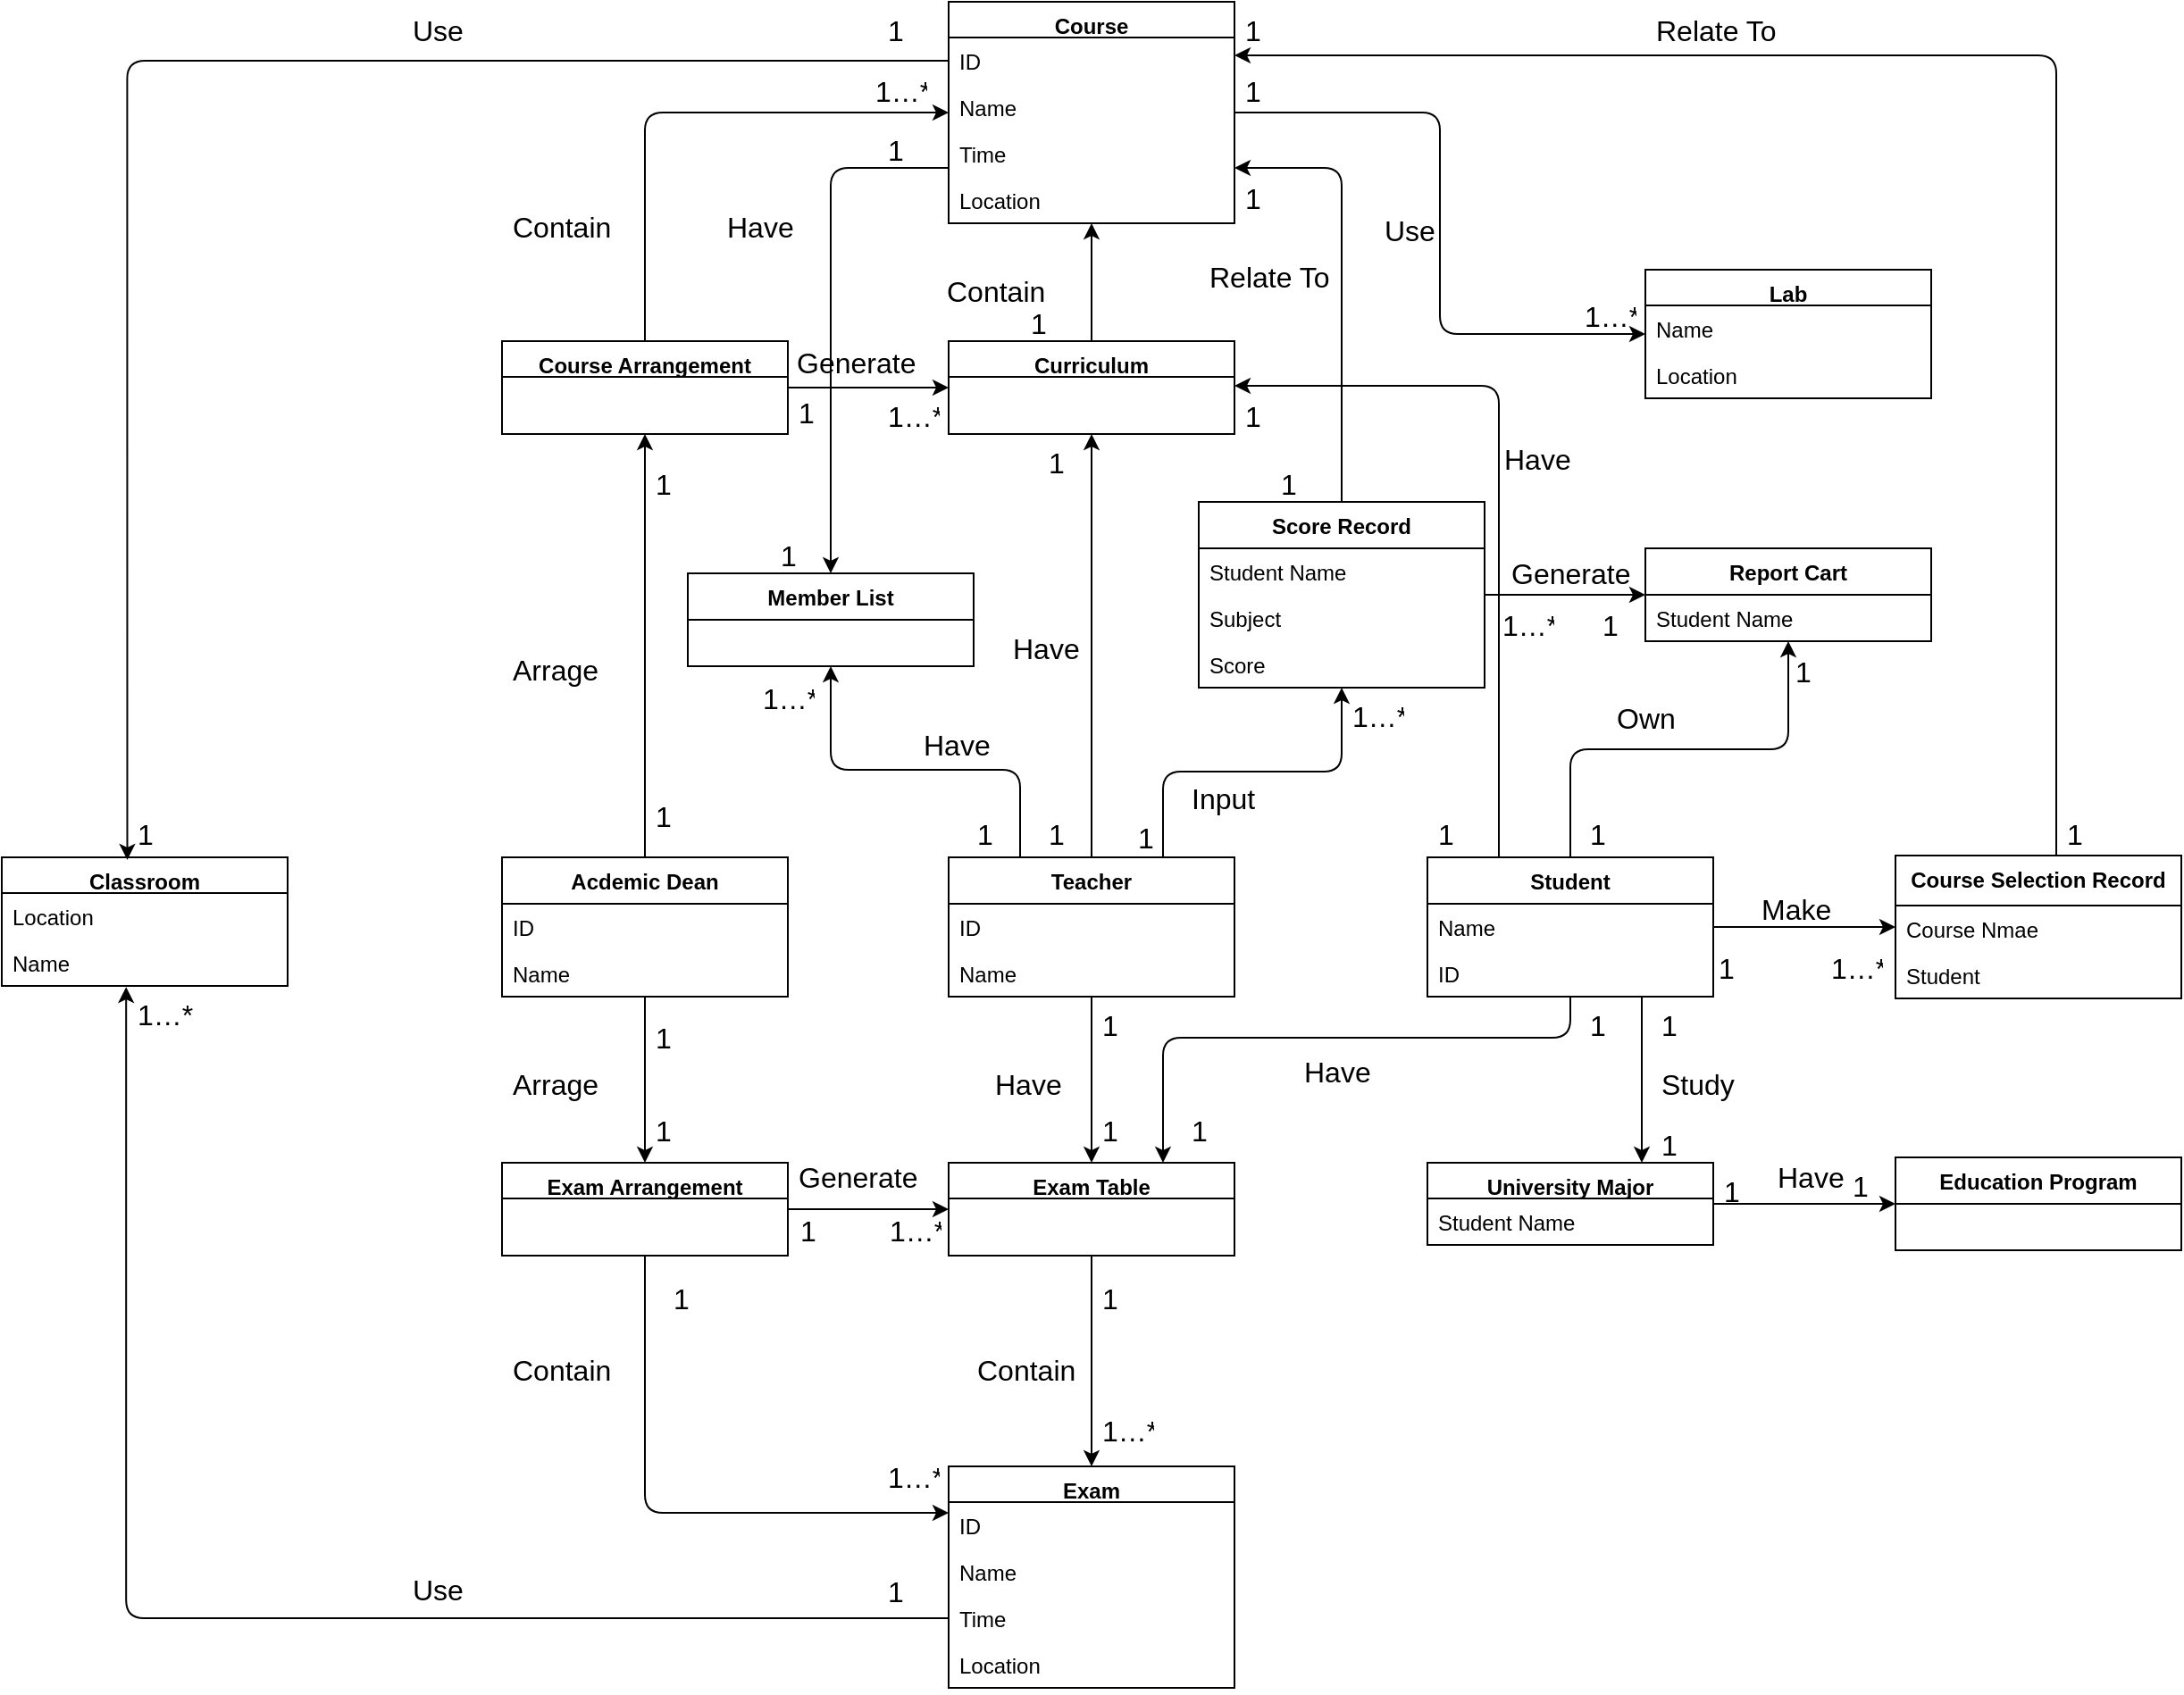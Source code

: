 <mxfile version="14.0.1" type="device"><diagram id="dVDLOsT2JPbgpunFo724" name="Page-1"><mxGraphModel dx="846" dy="981" grid="1" gridSize="10" guides="1" tooltips="1" connect="1" arrows="1" fold="1" page="1" pageScale="1" pageWidth="827" pageHeight="1169" math="0" shadow="0"><root><mxCell id="0"/><mxCell id="1" parent="0"/><mxCell id="I5LCLd6X7irmzo5Fj_ic-94" style="edgeStyle=orthogonalEdgeStyle;rounded=1;orthogonalLoop=1;jettySize=auto;html=1;entryX=0.5;entryY=1;entryDx=0;entryDy=0;startArrow=none;startFill=0;" edge="1" parent="1" source="I5LCLd6X7irmzo5Fj_ic-5" target="I5LCLd6X7irmzo5Fj_ic-20"><mxGeometry relative="1" as="geometry"/></mxCell><mxCell id="I5LCLd6X7irmzo5Fj_ic-99" style="edgeStyle=orthogonalEdgeStyle;rounded=1;orthogonalLoop=1;jettySize=auto;html=1;entryX=0.75;entryY=0;entryDx=0;entryDy=0;startArrow=none;startFill=0;" edge="1" parent="1" source="I5LCLd6X7irmzo5Fj_ic-5" target="I5LCLd6X7irmzo5Fj_ic-81"><mxGeometry relative="1" as="geometry"><Array as="points"><mxPoint x="2148" y="660"/><mxPoint x="1920" y="660"/></Array></mxGeometry></mxCell><mxCell id="I5LCLd6X7irmzo5Fj_ic-102" style="edgeStyle=orthogonalEdgeStyle;rounded=1;orthogonalLoop=1;jettySize=auto;html=1;entryX=0;entryY=0.5;entryDx=0;entryDy=0;startArrow=none;startFill=0;" edge="1" parent="1" source="I5LCLd6X7irmzo5Fj_ic-5" target="I5LCLd6X7irmzo5Fj_ic-15"><mxGeometry relative="1" as="geometry"/></mxCell><mxCell id="I5LCLd6X7irmzo5Fj_ic-104" style="edgeStyle=orthogonalEdgeStyle;rounded=1;orthogonalLoop=1;jettySize=auto;html=1;entryX=0.75;entryY=0;entryDx=0;entryDy=0;startArrow=none;startFill=0;exitX=0.75;exitY=1;exitDx=0;exitDy=0;" edge="1" parent="1" source="I5LCLd6X7irmzo5Fj_ic-5" target="I5LCLd6X7irmzo5Fj_ic-22"><mxGeometry relative="1" as="geometry"/></mxCell><mxCell id="I5LCLd6X7irmzo5Fj_ic-5" value="Student" style="swimlane;fontStyle=1;align=center;verticalAlign=top;childLayout=stackLayout;horizontal=1;startSize=26;horizontalStack=0;resizeParent=1;resizeParentMax=0;resizeLast=0;collapsible=1;marginBottom=0;" vertex="1" parent="1"><mxGeometry x="2068" y="559" width="160" height="78" as="geometry"/></mxCell><mxCell id="I5LCLd6X7irmzo5Fj_ic-134" value="Name" style="text;strokeColor=none;fillColor=none;align=left;verticalAlign=top;spacingLeft=4;spacingRight=4;overflow=hidden;rotatable=0;points=[[0,0.5],[1,0.5]];portConstraint=eastwest;" vertex="1" parent="I5LCLd6X7irmzo5Fj_ic-5"><mxGeometry y="26" width="160" height="26" as="geometry"/></mxCell><mxCell id="I5LCLd6X7irmzo5Fj_ic-133" value="ID" style="text;strokeColor=none;fillColor=none;align=left;verticalAlign=top;spacingLeft=4;spacingRight=4;overflow=hidden;rotatable=0;points=[[0,0.5],[1,0.5]];portConstraint=eastwest;" vertex="1" parent="I5LCLd6X7irmzo5Fj_ic-5"><mxGeometry y="52" width="160" height="26" as="geometry"/></mxCell><mxCell id="I5LCLd6X7irmzo5Fj_ic-83" style="edgeStyle=orthogonalEdgeStyle;rounded=1;orthogonalLoop=1;jettySize=auto;html=1;entryX=0.5;entryY=1;entryDx=0;entryDy=0;startArrow=none;startFill=0;" edge="1" parent="1" source="I5LCLd6X7irmzo5Fj_ic-6" target="I5LCLd6X7irmzo5Fj_ic-59"><mxGeometry relative="1" as="geometry"/></mxCell><mxCell id="I5LCLd6X7irmzo5Fj_ic-84" style="edgeStyle=orthogonalEdgeStyle;rounded=1;orthogonalLoop=1;jettySize=auto;html=1;entryX=0.5;entryY=0;entryDx=0;entryDy=0;startArrow=none;startFill=0;" edge="1" parent="1" source="I5LCLd6X7irmzo5Fj_ic-6" target="I5LCLd6X7irmzo5Fj_ic-13"><mxGeometry relative="1" as="geometry"/></mxCell><mxCell id="I5LCLd6X7irmzo5Fj_ic-6" value="Acdemic Dean" style="swimlane;fontStyle=1;align=center;verticalAlign=top;childLayout=stackLayout;horizontal=1;startSize=26;horizontalStack=0;resizeParent=1;resizeParentMax=0;resizeLast=0;collapsible=1;marginBottom=0;" vertex="1" parent="1"><mxGeometry x="1550" y="559" width="160" height="78" as="geometry"/></mxCell><mxCell id="I5LCLd6X7irmzo5Fj_ic-127" value="ID" style="text;strokeColor=none;fillColor=none;align=left;verticalAlign=top;spacingLeft=4;spacingRight=4;overflow=hidden;rotatable=0;points=[[0,0.5],[1,0.5]];portConstraint=eastwest;" vertex="1" parent="I5LCLd6X7irmzo5Fj_ic-6"><mxGeometry y="26" width="160" height="26" as="geometry"/></mxCell><mxCell id="I5LCLd6X7irmzo5Fj_ic-128" value="Name" style="text;strokeColor=none;fillColor=none;align=left;verticalAlign=top;spacingLeft=4;spacingRight=4;overflow=hidden;rotatable=0;points=[[0,0.5],[1,0.5]];portConstraint=eastwest;" vertex="1" parent="I5LCLd6X7irmzo5Fj_ic-6"><mxGeometry y="52" width="160" height="26" as="geometry"/></mxCell><mxCell id="I5LCLd6X7irmzo5Fj_ic-91" style="edgeStyle=orthogonalEdgeStyle;rounded=1;orthogonalLoop=1;jettySize=auto;html=1;entryX=0.5;entryY=1;entryDx=0;entryDy=0;startArrow=none;startFill=0;" edge="1" parent="1" source="I5LCLd6X7irmzo5Fj_ic-7" target="I5LCLd6X7irmzo5Fj_ic-82"><mxGeometry relative="1" as="geometry"><Array as="points"><mxPoint x="1920" y="511"/><mxPoint x="2020" y="511"/></Array></mxGeometry></mxCell><mxCell id="I5LCLd6X7irmzo5Fj_ic-97" style="edgeStyle=orthogonalEdgeStyle;rounded=1;orthogonalLoop=1;jettySize=auto;html=1;entryX=0.5;entryY=1;entryDx=0;entryDy=0;startArrow=none;startFill=0;" edge="1" parent="1" source="I5LCLd6X7irmzo5Fj_ic-7" target="I5LCLd6X7irmzo5Fj_ic-21"><mxGeometry relative="1" as="geometry"><Array as="points"><mxPoint x="1840" y="510"/><mxPoint x="1734" y="510"/></Array></mxGeometry></mxCell><mxCell id="I5LCLd6X7irmzo5Fj_ic-98" style="edgeStyle=orthogonalEdgeStyle;rounded=1;orthogonalLoop=1;jettySize=auto;html=1;startArrow=none;startFill=0;" edge="1" parent="1" source="I5LCLd6X7irmzo5Fj_ic-7" target="I5LCLd6X7irmzo5Fj_ic-81"><mxGeometry relative="1" as="geometry"/></mxCell><mxCell id="I5LCLd6X7irmzo5Fj_ic-110" style="edgeStyle=orthogonalEdgeStyle;rounded=1;orthogonalLoop=1;jettySize=auto;html=1;entryX=0.5;entryY=1;entryDx=0;entryDy=0;startArrow=none;startFill=0;" edge="1" parent="1" source="I5LCLd6X7irmzo5Fj_ic-7" target="I5LCLd6X7irmzo5Fj_ic-12"><mxGeometry relative="1" as="geometry"/></mxCell><mxCell id="I5LCLd6X7irmzo5Fj_ic-7" value="Teacher" style="swimlane;fontStyle=1;align=center;verticalAlign=top;childLayout=stackLayout;horizontal=1;startSize=26;horizontalStack=0;resizeParent=1;resizeParentMax=0;resizeLast=0;collapsible=1;marginBottom=0;" vertex="1" parent="1"><mxGeometry x="1800" y="559" width="160" height="78" as="geometry"/></mxCell><mxCell id="I5LCLd6X7irmzo5Fj_ic-125" value="ID" style="text;strokeColor=none;fillColor=none;align=left;verticalAlign=top;spacingLeft=4;spacingRight=4;overflow=hidden;rotatable=0;points=[[0,0.5],[1,0.5]];portConstraint=eastwest;" vertex="1" parent="I5LCLd6X7irmzo5Fj_ic-7"><mxGeometry y="26" width="160" height="26" as="geometry"/></mxCell><mxCell id="I5LCLd6X7irmzo5Fj_ic-126" value="Name" style="text;strokeColor=none;fillColor=none;align=left;verticalAlign=top;spacingLeft=4;spacingRight=4;overflow=hidden;rotatable=0;points=[[0,0.5],[1,0.5]];portConstraint=eastwest;" vertex="1" parent="I5LCLd6X7irmzo5Fj_ic-7"><mxGeometry y="52" width="160" height="26" as="geometry"/></mxCell><mxCell id="I5LCLd6X7irmzo5Fj_ic-8" value="Classroom" style="swimlane;fontStyle=1;align=center;verticalAlign=top;childLayout=stackLayout;horizontal=1;startSize=20;horizontalStack=0;resizeParent=1;resizeParentMax=0;resizeLast=0;collapsible=1;marginBottom=0;" vertex="1" parent="1"><mxGeometry x="1270" y="559" width="160" height="72" as="geometry"/></mxCell><mxCell id="I5LCLd6X7irmzo5Fj_ic-142" value="Location" style="text;strokeColor=none;fillColor=none;align=left;verticalAlign=top;spacingLeft=4;spacingRight=4;overflow=hidden;rotatable=0;points=[[0,0.5],[1,0.5]];portConstraint=eastwest;" vertex="1" parent="I5LCLd6X7irmzo5Fj_ic-8"><mxGeometry y="20" width="160" height="26" as="geometry"/></mxCell><mxCell id="I5LCLd6X7irmzo5Fj_ic-141" value="Name" style="text;strokeColor=none;fillColor=none;align=left;verticalAlign=top;spacingLeft=4;spacingRight=4;overflow=hidden;rotatable=0;points=[[0,0.5],[1,0.5]];portConstraint=eastwest;" vertex="1" parent="I5LCLd6X7irmzo5Fj_ic-8"><mxGeometry y="46" width="160" height="26" as="geometry"/></mxCell><mxCell id="I5LCLd6X7irmzo5Fj_ic-9" value="Lab" style="swimlane;fontStyle=1;align=center;verticalAlign=top;childLayout=stackLayout;horizontal=1;startSize=20;horizontalStack=0;resizeParent=1;resizeParentMax=0;resizeLast=0;collapsible=1;marginBottom=0;" vertex="1" parent="1"><mxGeometry x="2190" y="230" width="160" height="72" as="geometry"/></mxCell><mxCell id="I5LCLd6X7irmzo5Fj_ic-124" value="Name" style="text;strokeColor=none;fillColor=none;align=left;verticalAlign=top;spacingLeft=4;spacingRight=4;overflow=hidden;rotatable=0;points=[[0,0.5],[1,0.5]];portConstraint=eastwest;" vertex="1" parent="I5LCLd6X7irmzo5Fj_ic-9"><mxGeometry y="20" width="160" height="26" as="geometry"/></mxCell><mxCell id="I5LCLd6X7irmzo5Fj_ic-118" value="Location" style="text;strokeColor=none;fillColor=none;align=left;verticalAlign=top;spacingLeft=4;spacingRight=4;overflow=hidden;rotatable=0;points=[[0,0.5],[1,0.5]];portConstraint=eastwest;" vertex="1" parent="I5LCLd6X7irmzo5Fj_ic-9"><mxGeometry y="46" width="160" height="26" as="geometry"/></mxCell><mxCell id="I5LCLd6X7irmzo5Fj_ic-105" style="edgeStyle=orthogonalEdgeStyle;rounded=1;orthogonalLoop=1;jettySize=auto;html=1;entryX=0;entryY=0.5;entryDx=0;entryDy=0;startArrow=none;startFill=0;exitX=1;exitY=0.5;exitDx=0;exitDy=0;" edge="1" parent="1" source="I5LCLd6X7irmzo5Fj_ic-11" target="I5LCLd6X7irmzo5Fj_ic-9"><mxGeometry relative="1" as="geometry"/></mxCell><mxCell id="I5LCLd6X7irmzo5Fj_ic-111" style="edgeStyle=orthogonalEdgeStyle;rounded=1;orthogonalLoop=1;jettySize=auto;html=1;exitX=0;exitY=0.75;exitDx=0;exitDy=0;entryX=0.5;entryY=0;entryDx=0;entryDy=0;startArrow=none;startFill=0;" edge="1" parent="1" source="I5LCLd6X7irmzo5Fj_ic-11" target="I5LCLd6X7irmzo5Fj_ic-21"><mxGeometry relative="1" as="geometry"/></mxCell><mxCell id="I5LCLd6X7irmzo5Fj_ic-11" value="Course" style="swimlane;fontStyle=1;align=center;verticalAlign=top;childLayout=stackLayout;horizontal=1;startSize=20;horizontalStack=0;resizeParent=1;resizeParentMax=0;resizeLast=0;collapsible=1;marginBottom=0;" vertex="1" parent="1"><mxGeometry x="1800" y="80" width="160" height="124" as="geometry"/></mxCell><mxCell id="I5LCLd6X7irmzo5Fj_ic-129" value="ID" style="text;strokeColor=none;fillColor=none;align=left;verticalAlign=top;spacingLeft=4;spacingRight=4;overflow=hidden;rotatable=0;points=[[0,0.5],[1,0.5]];portConstraint=eastwest;" vertex="1" parent="I5LCLd6X7irmzo5Fj_ic-11"><mxGeometry y="20" width="160" height="26" as="geometry"/></mxCell><mxCell id="I5LCLd6X7irmzo5Fj_ic-144" value="Name" style="text;strokeColor=none;fillColor=none;align=left;verticalAlign=top;spacingLeft=4;spacingRight=4;overflow=hidden;rotatable=0;points=[[0,0.5],[1,0.5]];portConstraint=eastwest;" vertex="1" parent="I5LCLd6X7irmzo5Fj_ic-11"><mxGeometry y="46" width="160" height="26" as="geometry"/></mxCell><mxCell id="I5LCLd6X7irmzo5Fj_ic-143" value="Time" style="text;strokeColor=none;fillColor=none;align=left;verticalAlign=top;spacingLeft=4;spacingRight=4;overflow=hidden;rotatable=0;points=[[0,0.5],[1,0.5]];portConstraint=eastwest;" vertex="1" parent="I5LCLd6X7irmzo5Fj_ic-11"><mxGeometry y="72" width="160" height="26" as="geometry"/></mxCell><mxCell id="I5LCLd6X7irmzo5Fj_ic-130" value="Location" style="text;strokeColor=none;fillColor=none;align=left;verticalAlign=top;spacingLeft=4;spacingRight=4;overflow=hidden;rotatable=0;points=[[0,0.5],[1,0.5]];portConstraint=eastwest;" vertex="1" parent="I5LCLd6X7irmzo5Fj_ic-11"><mxGeometry y="98" width="160" height="26" as="geometry"/></mxCell><mxCell id="I5LCLd6X7irmzo5Fj_ic-87" style="edgeStyle=orthogonalEdgeStyle;rounded=1;orthogonalLoop=1;jettySize=auto;html=1;entryX=0.5;entryY=1;entryDx=0;entryDy=0;startArrow=none;startFill=0;" edge="1" parent="1" source="I5LCLd6X7irmzo5Fj_ic-12" target="I5LCLd6X7irmzo5Fj_ic-11"><mxGeometry relative="1" as="geometry"/></mxCell><mxCell id="I5LCLd6X7irmzo5Fj_ic-12" value="Curriculum" style="swimlane;fontStyle=1;align=center;verticalAlign=top;childLayout=stackLayout;horizontal=1;startSize=20;horizontalStack=0;resizeParent=1;resizeParentMax=0;resizeLast=0;collapsible=1;marginBottom=0;" vertex="1" parent="1"><mxGeometry x="1800" y="270" width="160" height="52" as="geometry"/></mxCell><mxCell id="I5LCLd6X7irmzo5Fj_ic-86" style="edgeStyle=orthogonalEdgeStyle;rounded=1;orthogonalLoop=1;jettySize=auto;html=1;startArrow=none;startFill=0;exitX=0.5;exitY=1;exitDx=0;exitDy=0;" edge="1" parent="1" source="I5LCLd6X7irmzo5Fj_ic-13"><mxGeometry relative="1" as="geometry"><mxPoint x="1800" y="926" as="targetPoint"/><Array as="points"><mxPoint x="1630" y="926"/><mxPoint x="1800" y="926"/></Array></mxGeometry></mxCell><mxCell id="I5LCLd6X7irmzo5Fj_ic-89" style="edgeStyle=orthogonalEdgeStyle;rounded=1;orthogonalLoop=1;jettySize=auto;html=1;entryX=0;entryY=0.5;entryDx=0;entryDy=0;startArrow=none;startFill=0;" edge="1" parent="1" source="I5LCLd6X7irmzo5Fj_ic-13" target="I5LCLd6X7irmzo5Fj_ic-81"><mxGeometry relative="1" as="geometry"/></mxCell><mxCell id="I5LCLd6X7irmzo5Fj_ic-13" value="Exam Arrangement" style="swimlane;fontStyle=1;align=center;verticalAlign=top;childLayout=stackLayout;horizontal=1;startSize=20;horizontalStack=0;resizeParent=1;resizeParentMax=0;resizeLast=0;collapsible=1;marginBottom=0;" vertex="1" parent="1"><mxGeometry x="1550" y="730" width="160" height="52" as="geometry"/></mxCell><mxCell id="I5LCLd6X7irmzo5Fj_ic-17" value="Education Program" style="swimlane;fontStyle=1;align=center;verticalAlign=top;childLayout=stackLayout;horizontal=1;startSize=26;horizontalStack=0;resizeParent=1;resizeParentMax=0;resizeLast=0;collapsible=1;marginBottom=0;" vertex="1" parent="1"><mxGeometry x="2330" y="727" width="160" height="52" as="geometry"/></mxCell><mxCell id="I5LCLd6X7irmzo5Fj_ic-18" value="Exam" style="swimlane;fontStyle=1;align=center;verticalAlign=top;childLayout=stackLayout;horizontal=1;startSize=20;horizontalStack=0;resizeParent=1;resizeParentMax=0;resizeLast=0;collapsible=1;marginBottom=0;" vertex="1" parent="1"><mxGeometry x="1800" y="900" width="160" height="124" as="geometry"/></mxCell><mxCell id="I5LCLd6X7irmzo5Fj_ic-145" value="ID" style="text;strokeColor=none;fillColor=none;align=left;verticalAlign=top;spacingLeft=4;spacingRight=4;overflow=hidden;rotatable=0;points=[[0,0.5],[1,0.5]];portConstraint=eastwest;" vertex="1" parent="I5LCLd6X7irmzo5Fj_ic-18"><mxGeometry y="20" width="160" height="26" as="geometry"/></mxCell><mxCell id="I5LCLd6X7irmzo5Fj_ic-146" value="Name" style="text;strokeColor=none;fillColor=none;align=left;verticalAlign=top;spacingLeft=4;spacingRight=4;overflow=hidden;rotatable=0;points=[[0,0.5],[1,0.5]];portConstraint=eastwest;" vertex="1" parent="I5LCLd6X7irmzo5Fj_ic-18"><mxGeometry y="46" width="160" height="26" as="geometry"/></mxCell><mxCell id="I5LCLd6X7irmzo5Fj_ic-147" value="Time" style="text;strokeColor=none;fillColor=none;align=left;verticalAlign=top;spacingLeft=4;spacingRight=4;overflow=hidden;rotatable=0;points=[[0,0.5],[1,0.5]];portConstraint=eastwest;" vertex="1" parent="I5LCLd6X7irmzo5Fj_ic-18"><mxGeometry y="72" width="160" height="26" as="geometry"/></mxCell><mxCell id="I5LCLd6X7irmzo5Fj_ic-148" value="Location" style="text;strokeColor=none;fillColor=none;align=left;verticalAlign=top;spacingLeft=4;spacingRight=4;overflow=hidden;rotatable=0;points=[[0,0.5],[1,0.5]];portConstraint=eastwest;" vertex="1" parent="I5LCLd6X7irmzo5Fj_ic-18"><mxGeometry y="98" width="160" height="26" as="geometry"/></mxCell><mxCell id="I5LCLd6X7irmzo5Fj_ic-20" value="Report Cart" style="swimlane;fontStyle=1;align=center;verticalAlign=top;childLayout=stackLayout;horizontal=1;startSize=26;horizontalStack=0;resizeParent=1;resizeParentMax=0;resizeLast=0;collapsible=1;marginBottom=0;" vertex="1" parent="1"><mxGeometry x="2190" y="386" width="160" height="52" as="geometry"/></mxCell><mxCell id="I5LCLd6X7irmzo5Fj_ic-135" value="Student Name" style="text;strokeColor=none;fillColor=none;align=left;verticalAlign=top;spacingLeft=4;spacingRight=4;overflow=hidden;rotatable=0;points=[[0,0.5],[1,0.5]];portConstraint=eastwest;" vertex="1" parent="I5LCLd6X7irmzo5Fj_ic-20"><mxGeometry y="26" width="160" height="26" as="geometry"/></mxCell><mxCell id="I5LCLd6X7irmzo5Fj_ic-21" value="Member List" style="swimlane;fontStyle=1;align=center;verticalAlign=top;childLayout=stackLayout;horizontal=1;startSize=26;horizontalStack=0;resizeParent=1;resizeParentMax=0;resizeLast=0;collapsible=1;marginBottom=0;" vertex="1" parent="1"><mxGeometry x="1654" y="400" width="160" height="52" as="geometry"/></mxCell><mxCell id="I5LCLd6X7irmzo5Fj_ic-101" style="edgeStyle=orthogonalEdgeStyle;rounded=1;orthogonalLoop=1;jettySize=auto;html=1;entryX=0;entryY=0.5;entryDx=0;entryDy=0;startArrow=none;startFill=0;" edge="1" parent="1" source="I5LCLd6X7irmzo5Fj_ic-22" target="I5LCLd6X7irmzo5Fj_ic-17"><mxGeometry relative="1" as="geometry"/></mxCell><mxCell id="I5LCLd6X7irmzo5Fj_ic-22" value="University Major" style="swimlane;fontStyle=1;align=center;verticalAlign=top;childLayout=stackLayout;horizontal=1;startSize=20;horizontalStack=0;resizeParent=1;resizeParentMax=0;resizeLast=0;collapsible=1;marginBottom=0;" vertex="1" parent="1"><mxGeometry x="2068" y="730" width="160" height="46" as="geometry"/></mxCell><mxCell id="I5LCLd6X7irmzo5Fj_ic-149" value="Student Name" style="text;strokeColor=none;fillColor=none;align=left;verticalAlign=top;spacingLeft=4;spacingRight=4;overflow=hidden;rotatable=0;points=[[0,0.5],[1,0.5]];portConstraint=eastwest;" vertex="1" parent="I5LCLd6X7irmzo5Fj_ic-22"><mxGeometry y="20" width="160" height="26" as="geometry"/></mxCell><mxCell id="I5LCLd6X7irmzo5Fj_ic-85" style="edgeStyle=orthogonalEdgeStyle;rounded=1;orthogonalLoop=1;jettySize=auto;html=1;entryX=0;entryY=0.5;entryDx=0;entryDy=0;startArrow=none;startFill=0;exitX=0.5;exitY=0;exitDx=0;exitDy=0;" edge="1" parent="1" source="I5LCLd6X7irmzo5Fj_ic-59" target="I5LCLd6X7irmzo5Fj_ic-11"><mxGeometry relative="1" as="geometry"/></mxCell><mxCell id="I5LCLd6X7irmzo5Fj_ic-90" style="edgeStyle=orthogonalEdgeStyle;rounded=1;orthogonalLoop=1;jettySize=auto;html=1;entryX=0;entryY=0.5;entryDx=0;entryDy=0;startArrow=none;startFill=0;" edge="1" parent="1" source="I5LCLd6X7irmzo5Fj_ic-59" target="I5LCLd6X7irmzo5Fj_ic-12"><mxGeometry relative="1" as="geometry"/></mxCell><mxCell id="I5LCLd6X7irmzo5Fj_ic-59" value="Course Arrangement" style="swimlane;fontStyle=1;align=center;verticalAlign=top;childLayout=stackLayout;horizontal=1;startSize=20;horizontalStack=0;resizeParent=1;resizeParentMax=0;resizeLast=0;collapsible=1;marginBottom=0;" vertex="1" parent="1"><mxGeometry x="1550" y="270" width="160" height="52" as="geometry"/></mxCell><mxCell id="I5LCLd6X7irmzo5Fj_ic-103" style="edgeStyle=orthogonalEdgeStyle;rounded=1;orthogonalLoop=1;jettySize=auto;html=1;startArrow=none;startFill=0;" edge="1" parent="1" source="I5LCLd6X7irmzo5Fj_ic-15"><mxGeometry relative="1" as="geometry"><mxPoint x="1960" y="110" as="targetPoint"/><Array as="points"><mxPoint x="2420" y="110"/><mxPoint x="1960" y="110"/></Array></mxGeometry></mxCell><mxCell id="I5LCLd6X7irmzo5Fj_ic-15" value="Course Selection Record" style="swimlane;fontStyle=1;align=center;verticalAlign=top;childLayout=stackLayout;horizontal=1;startSize=28;horizontalStack=0;resizeParent=1;resizeParentMax=0;resizeLast=0;collapsible=1;marginBottom=0;" vertex="1" parent="1"><mxGeometry x="2330" y="558" width="160" height="80" as="geometry"/></mxCell><mxCell id="I5LCLd6X7irmzo5Fj_ic-139" value="Course Nmae" style="text;strokeColor=none;fillColor=none;align=left;verticalAlign=top;spacingLeft=4;spacingRight=4;overflow=hidden;rotatable=0;points=[[0,0.5],[1,0.5]];portConstraint=eastwest;" vertex="1" parent="I5LCLd6X7irmzo5Fj_ic-15"><mxGeometry y="28" width="160" height="26" as="geometry"/></mxCell><mxCell id="I5LCLd6X7irmzo5Fj_ic-140" value="Student" style="text;strokeColor=none;fillColor=none;align=left;verticalAlign=top;spacingLeft=4;spacingRight=4;overflow=hidden;rotatable=0;points=[[0,0.5],[1,0.5]];portConstraint=eastwest;" vertex="1" parent="I5LCLd6X7irmzo5Fj_ic-15"><mxGeometry y="54" width="160" height="26" as="geometry"/></mxCell><mxCell id="I5LCLd6X7irmzo5Fj_ic-88" style="edgeStyle=orthogonalEdgeStyle;rounded=1;orthogonalLoop=1;jettySize=auto;html=1;entryX=0.5;entryY=0;entryDx=0;entryDy=0;startArrow=none;startFill=0;" edge="1" parent="1" source="I5LCLd6X7irmzo5Fj_ic-81" target="I5LCLd6X7irmzo5Fj_ic-18"><mxGeometry relative="1" as="geometry"/></mxCell><mxCell id="I5LCLd6X7irmzo5Fj_ic-81" value="Exam Table" style="swimlane;fontStyle=1;align=center;verticalAlign=top;childLayout=stackLayout;horizontal=1;startSize=20;horizontalStack=0;resizeParent=1;resizeParentMax=0;resizeLast=0;collapsible=1;marginBottom=0;" vertex="1" parent="1"><mxGeometry x="1800" y="730" width="160" height="52" as="geometry"/></mxCell><mxCell id="I5LCLd6X7irmzo5Fj_ic-93" style="edgeStyle=orthogonalEdgeStyle;rounded=1;orthogonalLoop=1;jettySize=auto;html=1;entryX=0;entryY=0.5;entryDx=0;entryDy=0;startArrow=none;startFill=0;" edge="1" parent="1" source="I5LCLd6X7irmzo5Fj_ic-82" target="I5LCLd6X7irmzo5Fj_ic-20"><mxGeometry relative="1" as="geometry"/></mxCell><mxCell id="I5LCLd6X7irmzo5Fj_ic-112" style="edgeStyle=orthogonalEdgeStyle;rounded=1;orthogonalLoop=1;jettySize=auto;html=1;entryX=1;entryY=0.75;entryDx=0;entryDy=0;startArrow=none;startFill=0;" edge="1" parent="1" source="I5LCLd6X7irmzo5Fj_ic-82" target="I5LCLd6X7irmzo5Fj_ic-11"><mxGeometry relative="1" as="geometry"/></mxCell><mxCell id="I5LCLd6X7irmzo5Fj_ic-82" value="Score Record" style="swimlane;fontStyle=1;align=center;verticalAlign=top;childLayout=stackLayout;horizontal=1;startSize=26;horizontalStack=0;resizeParent=1;resizeParentMax=0;resizeLast=0;collapsible=1;marginBottom=0;" vertex="1" parent="1"><mxGeometry x="1940" y="360" width="160" height="104" as="geometry"/></mxCell><mxCell id="I5LCLd6X7irmzo5Fj_ic-136" value="Student Name" style="text;strokeColor=none;fillColor=none;align=left;verticalAlign=top;spacingLeft=4;spacingRight=4;overflow=hidden;rotatable=0;points=[[0,0.5],[1,0.5]];portConstraint=eastwest;" vertex="1" parent="I5LCLd6X7irmzo5Fj_ic-82"><mxGeometry y="26" width="160" height="26" as="geometry"/></mxCell><mxCell id="I5LCLd6X7irmzo5Fj_ic-137" value="Subject" style="text;strokeColor=none;fillColor=none;align=left;verticalAlign=top;spacingLeft=4;spacingRight=4;overflow=hidden;rotatable=0;points=[[0,0.5],[1,0.5]];portConstraint=eastwest;" vertex="1" parent="I5LCLd6X7irmzo5Fj_ic-82"><mxGeometry y="52" width="160" height="26" as="geometry"/></mxCell><mxCell id="I5LCLd6X7irmzo5Fj_ic-138" value="Score" style="text;strokeColor=none;fillColor=none;align=left;verticalAlign=top;spacingLeft=4;spacingRight=4;overflow=hidden;rotatable=0;points=[[0,0.5],[1,0.5]];portConstraint=eastwest;" vertex="1" parent="I5LCLd6X7irmzo5Fj_ic-82"><mxGeometry y="78" width="160" height="26" as="geometry"/></mxCell><mxCell id="I5LCLd6X7irmzo5Fj_ic-119" style="edgeStyle=orthogonalEdgeStyle;rounded=1;orthogonalLoop=1;jettySize=auto;html=1;startArrow=none;startFill=0;exitX=0.25;exitY=0;exitDx=0;exitDy=0;" edge="1" parent="1" source="I5LCLd6X7irmzo5Fj_ic-5"><mxGeometry relative="1" as="geometry"><mxPoint x="2148.0" y="543.5" as="sourcePoint"/><mxPoint x="1960" y="295" as="targetPoint"/><Array as="points"><mxPoint x="2108" y="295"/><mxPoint x="1960" y="295"/></Array></mxGeometry></mxCell><mxCell id="I5LCLd6X7irmzo5Fj_ic-150" value="Use" style="text;strokeColor=none;fillColor=none;align=left;verticalAlign=top;spacingLeft=4;spacingRight=4;overflow=hidden;rotatable=0;points=[[0,0.5],[1,0.5]];portConstraint=eastwest;fontSize=16;" vertex="1" parent="1"><mxGeometry x="1494" y="80" width="160" height="26" as="geometry"/></mxCell><mxCell id="I5LCLd6X7irmzo5Fj_ic-151" style="edgeStyle=orthogonalEdgeStyle;rounded=1;orthogonalLoop=1;jettySize=auto;html=1;exitX=0;exitY=0.5;exitDx=0;exitDy=0;startArrow=none;startFill=0;fontSize=16;entryX=0.439;entryY=0.02;entryDx=0;entryDy=0;entryPerimeter=0;" edge="1" parent="1" source="I5LCLd6X7irmzo5Fj_ic-129" target="I5LCLd6X7irmzo5Fj_ic-8"><mxGeometry relative="1" as="geometry"><Array as="points"><mxPoint x="1340" y="113"/></Array></mxGeometry></mxCell><mxCell id="I5LCLd6X7irmzo5Fj_ic-152" style="edgeStyle=orthogonalEdgeStyle;rounded=1;orthogonalLoop=1;jettySize=auto;html=1;startArrow=none;startFill=0;fontSize=16;entryX=0.435;entryY=1.022;entryDx=0;entryDy=0;entryPerimeter=0;" edge="1" parent="1" source="I5LCLd6X7irmzo5Fj_ic-147" target="I5LCLd6X7irmzo5Fj_ic-141"><mxGeometry relative="1" as="geometry"><mxPoint x="1340" y="640.0" as="targetPoint"/></mxGeometry></mxCell><mxCell id="I5LCLd6X7irmzo5Fj_ic-153" value="Use" style="text;strokeColor=none;fillColor=none;align=left;verticalAlign=top;spacingLeft=4;spacingRight=4;overflow=hidden;rotatable=0;points=[[0,0.5],[1,0.5]];portConstraint=eastwest;fontSize=16;" vertex="1" parent="1"><mxGeometry x="1494" y="953" width="160" height="26" as="geometry"/></mxCell><mxCell id="I5LCLd6X7irmzo5Fj_ic-155" value="1" style="text;strokeColor=none;fillColor=none;align=left;verticalAlign=top;spacingLeft=4;spacingRight=4;overflow=hidden;rotatable=0;points=[[0,0.5],[1,0.5]];portConstraint=eastwest;fontSize=16;" vertex="1" parent="1"><mxGeometry x="1340" y="530" width="40" height="26" as="geometry"/></mxCell><mxCell id="I5LCLd6X7irmzo5Fj_ic-156" value="1" style="text;strokeColor=none;fillColor=none;align=left;verticalAlign=top;spacingLeft=4;spacingRight=4;overflow=hidden;rotatable=0;points=[[0,0.5],[1,0.5]];portConstraint=eastwest;fontSize=16;" vertex="1" parent="1"><mxGeometry x="1760" y="80" width="40" height="26" as="geometry"/></mxCell><mxCell id="I5LCLd6X7irmzo5Fj_ic-157" value="1" style="text;strokeColor=none;fillColor=none;align=left;verticalAlign=top;spacingLeft=4;spacingRight=4;overflow=hidden;rotatable=0;points=[[0,0.5],[1,0.5]];portConstraint=eastwest;fontSize=16;" vertex="1" parent="1"><mxGeometry x="1760" y="954" width="40" height="26" as="geometry"/></mxCell><mxCell id="I5LCLd6X7irmzo5Fj_ic-158" value="1…*" style="text;strokeColor=none;fillColor=none;align=left;verticalAlign=top;spacingLeft=4;spacingRight=4;overflow=hidden;rotatable=0;points=[[0,0.5],[1,0.5]];portConstraint=eastwest;fontSize=16;" vertex="1" parent="1"><mxGeometry x="1340" y="631" width="70" height="26" as="geometry"/></mxCell><mxCell id="I5LCLd6X7irmzo5Fj_ic-159" value="Contain" style="text;strokeColor=none;fillColor=none;align=left;verticalAlign=top;spacingLeft=4;spacingRight=4;overflow=hidden;rotatable=0;points=[[0,0.5],[1,0.5]];portConstraint=eastwest;fontSize=16;" vertex="1" parent="1"><mxGeometry x="1550" y="190" width="160" height="26" as="geometry"/></mxCell><mxCell id="I5LCLd6X7irmzo5Fj_ic-160" value="Contain" style="text;strokeColor=none;fillColor=none;align=left;verticalAlign=top;spacingLeft=4;spacingRight=4;overflow=hidden;rotatable=0;points=[[0,0.5],[1,0.5]];portConstraint=eastwest;fontSize=16;" vertex="1" parent="1"><mxGeometry x="1550" y="830" width="160" height="26" as="geometry"/></mxCell><mxCell id="I5LCLd6X7irmzo5Fj_ic-161" value="Arrage" style="text;strokeColor=none;fillColor=none;align=left;verticalAlign=top;spacingLeft=4;spacingRight=4;overflow=hidden;rotatable=0;points=[[0,0.5],[1,0.5]];portConstraint=eastwest;fontSize=16;" vertex="1" parent="1"><mxGeometry x="1550" y="438" width="160" height="26" as="geometry"/></mxCell><mxCell id="I5LCLd6X7irmzo5Fj_ic-162" value="Arrage" style="text;strokeColor=none;fillColor=none;align=left;verticalAlign=top;spacingLeft=4;spacingRight=4;overflow=hidden;rotatable=0;points=[[0,0.5],[1,0.5]];portConstraint=eastwest;fontSize=16;" vertex="1" parent="1"><mxGeometry x="1550" y="670" width="160" height="26" as="geometry"/></mxCell><mxCell id="I5LCLd6X7irmzo5Fj_ic-163" value="1…*" style="text;strokeColor=none;fillColor=none;align=left;verticalAlign=top;spacingLeft=4;spacingRight=4;overflow=hidden;rotatable=0;points=[[0,0.5],[1,0.5]];portConstraint=eastwest;fontSize=16;" vertex="1" parent="1"><mxGeometry x="1760" y="890" width="40" height="26" as="geometry"/></mxCell><mxCell id="I5LCLd6X7irmzo5Fj_ic-164" value="1" style="text;strokeColor=none;fillColor=none;align=left;verticalAlign=top;spacingLeft=4;spacingRight=4;overflow=hidden;rotatable=0;points=[[0,0.5],[1,0.5]];portConstraint=eastwest;fontSize=16;" vertex="1" parent="1"><mxGeometry x="1640" y="790" width="40" height="26" as="geometry"/></mxCell><mxCell id="I5LCLd6X7irmzo5Fj_ic-167" value="1…*" style="text;strokeColor=none;fillColor=none;align=left;verticalAlign=top;spacingLeft=4;spacingRight=4;overflow=hidden;rotatable=0;points=[[0,0.5],[1,0.5]];portConstraint=eastwest;fontSize=16;" vertex="1" parent="1"><mxGeometry x="1753" y="114" width="40" height="26" as="geometry"/></mxCell><mxCell id="I5LCLd6X7irmzo5Fj_ic-169" value="1" style="text;strokeColor=none;fillColor=none;align=left;verticalAlign=top;spacingLeft=4;spacingRight=4;overflow=hidden;rotatable=0;points=[[0,0.5],[1,0.5]];portConstraint=eastwest;fontSize=16;" vertex="1" parent="1"><mxGeometry x="1630" y="644" width="40" height="26" as="geometry"/></mxCell><mxCell id="I5LCLd6X7irmzo5Fj_ic-170" value="1" style="text;strokeColor=none;fillColor=none;align=left;verticalAlign=top;spacingLeft=4;spacingRight=4;overflow=hidden;rotatable=0;points=[[0,0.5],[1,0.5]];portConstraint=eastwest;fontSize=16;" vertex="1" parent="1"><mxGeometry x="1630" y="696" width="40" height="26" as="geometry"/></mxCell><mxCell id="I5LCLd6X7irmzo5Fj_ic-171" value="1" style="text;strokeColor=none;fillColor=none;align=left;verticalAlign=top;spacingLeft=4;spacingRight=4;overflow=hidden;rotatable=0;points=[[0,0.5],[1,0.5]];portConstraint=eastwest;fontSize=16;" vertex="1" parent="1"><mxGeometry x="1630" y="334" width="40" height="26" as="geometry"/></mxCell><mxCell id="I5LCLd6X7irmzo5Fj_ic-172" value="1" style="text;strokeColor=none;fillColor=none;align=left;verticalAlign=top;spacingLeft=4;spacingRight=4;overflow=hidden;rotatable=0;points=[[0,0.5],[1,0.5]];portConstraint=eastwest;fontSize=16;" vertex="1" parent="1"><mxGeometry x="1630" y="520" width="40" height="26" as="geometry"/></mxCell><mxCell id="I5LCLd6X7irmzo5Fj_ic-173" value="Have" style="text;strokeColor=none;fillColor=none;align=left;verticalAlign=top;spacingLeft=4;spacingRight=4;overflow=hidden;rotatable=0;points=[[0,0.5],[1,0.5]];portConstraint=eastwest;fontSize=16;" vertex="1" parent="1"><mxGeometry x="1780" y="480" width="160" height="26" as="geometry"/></mxCell><mxCell id="I5LCLd6X7irmzo5Fj_ic-174" value="1" style="text;strokeColor=none;fillColor=none;align=left;verticalAlign=top;spacingLeft=4;spacingRight=4;overflow=hidden;rotatable=0;points=[[0,0.5],[1,0.5]];portConstraint=eastwest;fontSize=16;" vertex="1" parent="1"><mxGeometry x="1760" y="147" width="40" height="26" as="geometry"/></mxCell><mxCell id="I5LCLd6X7irmzo5Fj_ic-176" value="1…*" style="text;strokeColor=none;fillColor=none;align=left;verticalAlign=top;spacingLeft=4;spacingRight=4;overflow=hidden;rotatable=0;points=[[0,0.5],[1,0.5]];portConstraint=eastwest;fontSize=16;" vertex="1" parent="1"><mxGeometry x="1690" y="454" width="40" height="26" as="geometry"/></mxCell><mxCell id="I5LCLd6X7irmzo5Fj_ic-177" value="1" style="text;strokeColor=none;fillColor=none;align=left;verticalAlign=top;spacingLeft=4;spacingRight=4;overflow=hidden;rotatable=0;points=[[0,0.5],[1,0.5]];portConstraint=eastwest;fontSize=16;" vertex="1" parent="1"><mxGeometry x="1810" y="530" width="40" height="26" as="geometry"/></mxCell><mxCell id="I5LCLd6X7irmzo5Fj_ic-179" value="1…*" style="text;strokeColor=none;fillColor=none;align=left;verticalAlign=top;spacingLeft=4;spacingRight=4;overflow=hidden;rotatable=0;points=[[0,0.5],[1,0.5]];portConstraint=eastwest;fontSize=16;" vertex="1" parent="1"><mxGeometry x="1880" y="864" width="40" height="26" as="geometry"/></mxCell><mxCell id="I5LCLd6X7irmzo5Fj_ic-180" value="1" style="text;strokeColor=none;fillColor=none;align=left;verticalAlign=top;spacingLeft=4;spacingRight=4;overflow=hidden;rotatable=0;points=[[0,0.5],[1,0.5]];portConstraint=eastwest;fontSize=16;" vertex="1" parent="1"><mxGeometry x="1850" y="530" width="40" height="26" as="geometry"/></mxCell><mxCell id="I5LCLd6X7irmzo5Fj_ic-181" value="1" style="text;strokeColor=none;fillColor=none;align=left;verticalAlign=top;spacingLeft=4;spacingRight=4;overflow=hidden;rotatable=0;points=[[0,0.5],[1,0.5]];portConstraint=eastwest;fontSize=16;" vertex="1" parent="1"><mxGeometry x="1900" y="532" width="40" height="26" as="geometry"/></mxCell><mxCell id="I5LCLd6X7irmzo5Fj_ic-182" value="Have" style="text;strokeColor=none;fillColor=none;align=left;verticalAlign=top;spacingLeft=4;spacingRight=4;overflow=hidden;rotatable=0;points=[[0,0.5],[1,0.5]];portConstraint=eastwest;fontSize=16;" vertex="1" parent="1"><mxGeometry x="1830" y="426" width="160" height="26" as="geometry"/></mxCell><mxCell id="I5LCLd6X7irmzo5Fj_ic-183" value="1…*" style="text;strokeColor=none;fillColor=none;align=left;verticalAlign=top;spacingLeft=4;spacingRight=4;overflow=hidden;rotatable=0;points=[[0,0.5],[1,0.5]];portConstraint=eastwest;fontSize=16;" vertex="1" parent="1"><mxGeometry x="2020" y="464" width="40" height="26" as="geometry"/></mxCell><mxCell id="I5LCLd6X7irmzo5Fj_ic-184" value="1…*" style="text;strokeColor=none;fillColor=none;align=left;verticalAlign=top;spacingLeft=4;spacingRight=4;overflow=hidden;rotatable=0;points=[[0,0.5],[1,0.5]];portConstraint=eastwest;fontSize=16;" vertex="1" parent="1"><mxGeometry x="1760" y="296" width="40" height="26" as="geometry"/></mxCell><mxCell id="I5LCLd6X7irmzo5Fj_ic-185" value="1" style="text;strokeColor=none;fillColor=none;align=left;verticalAlign=top;spacingLeft=4;spacingRight=4;overflow=hidden;rotatable=0;points=[[0,0.5],[1,0.5]];portConstraint=eastwest;fontSize=16;" vertex="1" parent="1"><mxGeometry x="1840" y="244" width="40" height="26" as="geometry"/></mxCell><mxCell id="I5LCLd6X7irmzo5Fj_ic-186" value="Contain" style="text;strokeColor=none;fillColor=none;align=left;verticalAlign=top;spacingLeft=4;spacingRight=4;overflow=hidden;rotatable=0;points=[[0,0.5],[1,0.5]];portConstraint=eastwest;fontSize=16;" vertex="1" parent="1"><mxGeometry x="1793" y="226" width="160" height="26" as="geometry"/></mxCell><mxCell id="I5LCLd6X7irmzo5Fj_ic-187" value="Contain" style="text;strokeColor=none;fillColor=none;align=left;verticalAlign=top;spacingLeft=4;spacingRight=4;overflow=hidden;rotatable=0;points=[[0,0.5],[1,0.5]];portConstraint=eastwest;fontSize=16;" vertex="1" parent="1"><mxGeometry x="1810" y="830" width="160" height="26" as="geometry"/></mxCell><mxCell id="I5LCLd6X7irmzo5Fj_ic-189" value="1" style="text;strokeColor=none;fillColor=none;align=left;verticalAlign=top;spacingLeft=4;spacingRight=4;overflow=hidden;rotatable=0;points=[[0,0.5],[1,0.5]];portConstraint=eastwest;fontSize=16;" vertex="1" parent="1"><mxGeometry x="1880" y="790" width="40" height="26" as="geometry"/></mxCell><mxCell id="I5LCLd6X7irmzo5Fj_ic-190" value="1" style="text;strokeColor=none;fillColor=none;align=left;verticalAlign=top;spacingLeft=4;spacingRight=4;overflow=hidden;rotatable=0;points=[[0,0.5],[1,0.5]];portConstraint=eastwest;fontSize=16;" vertex="1" parent="1"><mxGeometry x="1880" y="637" width="40" height="26" as="geometry"/></mxCell><mxCell id="I5LCLd6X7irmzo5Fj_ic-191" value="1" style="text;strokeColor=none;fillColor=none;align=left;verticalAlign=top;spacingLeft=4;spacingRight=4;overflow=hidden;rotatable=0;points=[[0,0.5],[1,0.5]];portConstraint=eastwest;fontSize=16;" vertex="1" parent="1"><mxGeometry x="2153" y="637" width="40" height="26" as="geometry"/></mxCell><mxCell id="I5LCLd6X7irmzo5Fj_ic-192" value="1" style="text;strokeColor=none;fillColor=none;align=left;verticalAlign=top;spacingLeft=4;spacingRight=4;overflow=hidden;rotatable=0;points=[[0,0.5],[1,0.5]];portConstraint=eastwest;fontSize=16;" vertex="1" parent="1"><mxGeometry x="1880" y="696" width="40" height="26" as="geometry"/></mxCell><mxCell id="I5LCLd6X7irmzo5Fj_ic-193" value="1" style="text;strokeColor=none;fillColor=none;align=left;verticalAlign=top;spacingLeft=4;spacingRight=4;overflow=hidden;rotatable=0;points=[[0,0.5],[1,0.5]];portConstraint=eastwest;fontSize=16;" vertex="1" parent="1"><mxGeometry x="1930" y="696" width="40" height="26" as="geometry"/></mxCell><mxCell id="I5LCLd6X7irmzo5Fj_ic-194" value="1" style="text;strokeColor=none;fillColor=none;align=left;verticalAlign=top;spacingLeft=4;spacingRight=4;overflow=hidden;rotatable=0;points=[[0,0.5],[1,0.5]];portConstraint=eastwest;fontSize=16;" vertex="1" parent="1"><mxGeometry x="2193" y="637" width="40" height="26" as="geometry"/></mxCell><mxCell id="I5LCLd6X7irmzo5Fj_ic-195" value="1" style="text;strokeColor=none;fillColor=none;align=left;verticalAlign=top;spacingLeft=4;spacingRight=4;overflow=hidden;rotatable=0;points=[[0,0.5],[1,0.5]];portConstraint=eastwest;fontSize=16;" vertex="1" parent="1"><mxGeometry x="2193" y="704" width="40" height="26" as="geometry"/></mxCell><mxCell id="I5LCLd6X7irmzo5Fj_ic-196" value="1" style="text;strokeColor=none;fillColor=none;align=left;verticalAlign=top;spacingLeft=4;spacingRight=4;overflow=hidden;rotatable=0;points=[[0,0.5],[1,0.5]];portConstraint=eastwest;fontSize=16;" vertex="1" parent="1"><mxGeometry x="2228" y="730" width="40" height="26" as="geometry"/></mxCell><mxCell id="I5LCLd6X7irmzo5Fj_ic-197" value="1" style="text;strokeColor=none;fillColor=none;align=left;verticalAlign=top;spacingLeft=4;spacingRight=4;overflow=hidden;rotatable=0;points=[[0,0.5],[1,0.5]];portConstraint=eastwest;fontSize=16;" vertex="1" parent="1"><mxGeometry x="2300" y="727" width="40" height="26" as="geometry"/></mxCell><mxCell id="I5LCLd6X7irmzo5Fj_ic-198" value="1" style="text;strokeColor=none;fillColor=none;align=left;verticalAlign=top;spacingLeft=4;spacingRight=4;overflow=hidden;rotatable=0;points=[[0,0.5],[1,0.5]];portConstraint=eastwest;fontSize=16;" vertex="1" parent="1"><mxGeometry x="2420" y="530" width="40" height="26" as="geometry"/></mxCell><mxCell id="I5LCLd6X7irmzo5Fj_ic-199" value="1" style="text;strokeColor=none;fillColor=none;align=left;verticalAlign=top;spacingLeft=4;spacingRight=4;overflow=hidden;rotatable=0;points=[[0,0.5],[1,0.5]];portConstraint=eastwest;fontSize=16;" vertex="1" parent="1"><mxGeometry x="1960" y="80" width="40" height="26" as="geometry"/></mxCell><mxCell id="I5LCLd6X7irmzo5Fj_ic-200" value="Relate To" style="text;strokeColor=none;fillColor=none;align=left;verticalAlign=top;spacingLeft=4;spacingRight=4;overflow=hidden;rotatable=0;points=[[0,0.5],[1,0.5]];portConstraint=eastwest;fontSize=16;" vertex="1" parent="1"><mxGeometry x="2190" y="80" width="160" height="26" as="geometry"/></mxCell><mxCell id="I5LCLd6X7irmzo5Fj_ic-201" value="1" style="text;strokeColor=none;fillColor=none;align=left;verticalAlign=top;spacingLeft=4;spacingRight=4;overflow=hidden;rotatable=0;points=[[0,0.5],[1,0.5]];portConstraint=eastwest;fontSize=16;" vertex="1" parent="1"><mxGeometry x="1960" y="114" width="40" height="26" as="geometry"/></mxCell><mxCell id="I5LCLd6X7irmzo5Fj_ic-202" value="1…*" style="text;strokeColor=none;fillColor=none;align=left;verticalAlign=top;spacingLeft=4;spacingRight=4;overflow=hidden;rotatable=0;points=[[0,0.5],[1,0.5]];portConstraint=eastwest;fontSize=16;" vertex="1" parent="1"><mxGeometry x="2150" y="240" width="40" height="26" as="geometry"/></mxCell><mxCell id="I5LCLd6X7irmzo5Fj_ic-203" value="Input" style="text;strokeColor=none;fillColor=none;align=left;verticalAlign=top;spacingLeft=4;spacingRight=4;overflow=hidden;rotatable=0;points=[[0,0.5],[1,0.5]];portConstraint=eastwest;fontSize=16;" vertex="1" parent="1"><mxGeometry x="1930" y="510" width="160" height="26" as="geometry"/></mxCell><mxCell id="I5LCLd6X7irmzo5Fj_ic-204" value="1…*" style="text;strokeColor=none;fillColor=none;align=left;verticalAlign=top;spacingLeft=4;spacingRight=4;overflow=hidden;rotatable=0;points=[[0,0.5],[1,0.5]];portConstraint=eastwest;fontSize=16;" vertex="1" parent="1"><mxGeometry x="2104" y="413" width="40" height="26" as="geometry"/></mxCell><mxCell id="I5LCLd6X7irmzo5Fj_ic-205" value="1" style="text;strokeColor=none;fillColor=none;align=left;verticalAlign=top;spacingLeft=4;spacingRight=4;overflow=hidden;rotatable=0;points=[[0,0.5],[1,0.5]];portConstraint=eastwest;fontSize=16;" vertex="1" parent="1"><mxGeometry x="2160" y="413" width="40" height="26" as="geometry"/></mxCell><mxCell id="I5LCLd6X7irmzo5Fj_ic-206" value="Own" style="text;strokeColor=none;fillColor=none;align=left;verticalAlign=top;spacingLeft=4;spacingRight=4;overflow=hidden;rotatable=0;points=[[0,0.5],[1,0.5]];portConstraint=eastwest;fontSize=16;" vertex="1" parent="1"><mxGeometry x="2168" y="465" width="160" height="26" as="geometry"/></mxCell><mxCell id="I5LCLd6X7irmzo5Fj_ic-207" value="1" style="text;strokeColor=none;fillColor=none;align=left;verticalAlign=top;spacingLeft=4;spacingRight=4;overflow=hidden;rotatable=0;points=[[0,0.5],[1,0.5]];portConstraint=eastwest;fontSize=16;" vertex="1" parent="1"><mxGeometry x="2068" y="530" width="40" height="26" as="geometry"/></mxCell><mxCell id="I5LCLd6X7irmzo5Fj_ic-208" value="1" style="text;strokeColor=none;fillColor=none;align=left;verticalAlign=top;spacingLeft=4;spacingRight=4;overflow=hidden;rotatable=0;points=[[0,0.5],[1,0.5]];portConstraint=eastwest;fontSize=16;" vertex="1" parent="1"><mxGeometry x="1960" y="296" width="40" height="26" as="geometry"/></mxCell><mxCell id="I5LCLd6X7irmzo5Fj_ic-209" value="Have" style="text;strokeColor=none;fillColor=none;align=left;verticalAlign=top;spacingLeft=4;spacingRight=4;overflow=hidden;rotatable=0;points=[[0,0.5],[1,0.5]];portConstraint=eastwest;fontSize=16;" vertex="1" parent="1"><mxGeometry x="2105" y="320" width="160" height="26" as="geometry"/></mxCell><mxCell id="I5LCLd6X7irmzo5Fj_ic-210" value="1" style="text;strokeColor=none;fillColor=none;align=left;verticalAlign=top;spacingLeft=4;spacingRight=4;overflow=hidden;rotatable=0;points=[[0,0.5],[1,0.5]];portConstraint=eastwest;fontSize=16;" vertex="1" parent="1"><mxGeometry x="1850" y="322" width="40" height="26" as="geometry"/></mxCell><mxCell id="I5LCLd6X7irmzo5Fj_ic-211" value="1" style="text;strokeColor=none;fillColor=none;align=left;verticalAlign=top;spacingLeft=4;spacingRight=4;overflow=hidden;rotatable=0;points=[[0,0.5],[1,0.5]];portConstraint=eastwest;fontSize=16;" vertex="1" parent="1"><mxGeometry x="1710" y="294" width="40" height="26" as="geometry"/></mxCell><mxCell id="I5LCLd6X7irmzo5Fj_ic-214" value="Generate" style="text;strokeColor=none;fillColor=none;align=left;verticalAlign=top;spacingLeft=4;spacingRight=4;overflow=hidden;rotatable=0;points=[[0,0.5],[1,0.5]];portConstraint=eastwest;fontSize=16;" vertex="1" parent="1"><mxGeometry x="1709" y="266" width="160" height="26" as="geometry"/></mxCell><mxCell id="I5LCLd6X7irmzo5Fj_ic-215" value="Have" style="text;strokeColor=none;fillColor=none;align=left;verticalAlign=top;spacingLeft=4;spacingRight=4;overflow=hidden;rotatable=0;points=[[0,0.5],[1,0.5]];portConstraint=eastwest;fontSize=16;" vertex="1" parent="1"><mxGeometry x="1670" y="190" width="160" height="26" as="geometry"/></mxCell><mxCell id="I5LCLd6X7irmzo5Fj_ic-216" value="1" style="text;strokeColor=none;fillColor=none;align=left;verticalAlign=top;spacingLeft=4;spacingRight=4;overflow=hidden;rotatable=0;points=[[0,0.5],[1,0.5]];portConstraint=eastwest;fontSize=16;" vertex="1" parent="1"><mxGeometry x="1700" y="374" width="40" height="26" as="geometry"/></mxCell><mxCell id="I5LCLd6X7irmzo5Fj_ic-217" value="1" style="text;strokeColor=none;fillColor=none;align=left;verticalAlign=top;spacingLeft=4;spacingRight=4;overflow=hidden;rotatable=0;points=[[0,0.5],[1,0.5]];portConstraint=eastwest;fontSize=16;" vertex="1" parent="1"><mxGeometry x="1980" y="334" width="40" height="26" as="geometry"/></mxCell><mxCell id="I5LCLd6X7irmzo5Fj_ic-218" value="1" style="text;strokeColor=none;fillColor=none;align=left;verticalAlign=top;spacingLeft=4;spacingRight=4;overflow=hidden;rotatable=0;points=[[0,0.5],[1,0.5]];portConstraint=eastwest;fontSize=16;" vertex="1" parent="1"><mxGeometry x="1960" y="174" width="40" height="26" as="geometry"/></mxCell><mxCell id="I5LCLd6X7irmzo5Fj_ic-219" value="Relate To" style="text;strokeColor=none;fillColor=none;align=left;verticalAlign=top;spacingLeft=4;spacingRight=4;overflow=hidden;rotatable=0;points=[[0,0.5],[1,0.5]];portConstraint=eastwest;fontSize=16;" vertex="1" parent="1"><mxGeometry x="1940" y="218" width="160" height="26" as="geometry"/></mxCell><mxCell id="I5LCLd6X7irmzo5Fj_ic-220" value="Use" style="text;strokeColor=none;fillColor=none;align=left;verticalAlign=top;spacingLeft=4;spacingRight=4;overflow=hidden;rotatable=0;points=[[0,0.5],[1,0.5]];portConstraint=eastwest;fontSize=16;" vertex="1" parent="1"><mxGeometry x="2038" y="192" width="160" height="26" as="geometry"/></mxCell><mxCell id="I5LCLd6X7irmzo5Fj_ic-221" value="Have" style="text;strokeColor=none;fillColor=none;align=left;verticalAlign=top;spacingLeft=4;spacingRight=4;overflow=hidden;rotatable=0;points=[[0,0.5],[1,0.5]];portConstraint=eastwest;fontSize=16;" vertex="1" parent="1"><mxGeometry x="1820" y="670" width="160" height="26" as="geometry"/></mxCell><mxCell id="I5LCLd6X7irmzo5Fj_ic-222" value="Have" style="text;strokeColor=none;fillColor=none;align=left;verticalAlign=top;spacingLeft=4;spacingRight=4;overflow=hidden;rotatable=0;points=[[0,0.5],[1,0.5]];portConstraint=eastwest;fontSize=16;" vertex="1" parent="1"><mxGeometry x="1993" y="663" width="160" height="26" as="geometry"/></mxCell><mxCell id="I5LCLd6X7irmzo5Fj_ic-223" value="Have" style="text;strokeColor=none;fillColor=none;align=left;verticalAlign=top;spacingLeft=4;spacingRight=4;overflow=hidden;rotatable=0;points=[[0,0.5],[1,0.5]];portConstraint=eastwest;fontSize=16;" vertex="1" parent="1"><mxGeometry x="2258" y="722" width="160" height="26" as="geometry"/></mxCell><mxCell id="I5LCLd6X7irmzo5Fj_ic-224" value="1" style="text;strokeColor=none;fillColor=none;align=left;verticalAlign=top;spacingLeft=4;spacingRight=4;overflow=hidden;rotatable=0;points=[[0,0.5],[1,0.5]];portConstraint=eastwest;fontSize=16;" vertex="1" parent="1"><mxGeometry x="2153" y="530" width="40" height="26" as="geometry"/></mxCell><mxCell id="I5LCLd6X7irmzo5Fj_ic-225" value="1" style="text;strokeColor=none;fillColor=none;align=left;verticalAlign=top;spacingLeft=4;spacingRight=4;overflow=hidden;rotatable=0;points=[[0,0.5],[1,0.5]];portConstraint=eastwest;fontSize=16;" vertex="1" parent="1"><mxGeometry x="2268" y="439" width="40" height="26" as="geometry"/></mxCell><mxCell id="I5LCLd6X7irmzo5Fj_ic-226" value="Generate" style="text;strokeColor=none;fillColor=none;align=left;verticalAlign=top;spacingLeft=4;spacingRight=4;overflow=hidden;rotatable=0;points=[[0,0.5],[1,0.5]];portConstraint=eastwest;fontSize=16;" vertex="1" parent="1"><mxGeometry x="2109" y="384" width="160" height="26" as="geometry"/></mxCell><mxCell id="I5LCLd6X7irmzo5Fj_ic-227" value="1" style="text;strokeColor=none;fillColor=none;align=left;verticalAlign=top;spacingLeft=4;spacingRight=4;overflow=hidden;rotatable=0;points=[[0,0.5],[1,0.5]];portConstraint=eastwest;fontSize=16;" vertex="1" parent="1"><mxGeometry x="2225" y="605" width="40" height="26" as="geometry"/></mxCell><mxCell id="I5LCLd6X7irmzo5Fj_ic-228" value="1…*" style="text;strokeColor=none;fillColor=none;align=left;verticalAlign=top;spacingLeft=4;spacingRight=4;overflow=hidden;rotatable=0;points=[[0,0.5],[1,0.5]];portConstraint=eastwest;fontSize=16;" vertex="1" parent="1"><mxGeometry x="2288" y="605" width="40" height="26" as="geometry"/></mxCell><mxCell id="I5LCLd6X7irmzo5Fj_ic-229" value="Make" style="text;strokeColor=none;fillColor=none;align=left;verticalAlign=top;spacingLeft=4;spacingRight=4;overflow=hidden;rotatable=0;points=[[0,0.5],[1,0.5]];portConstraint=eastwest;fontSize=16;" vertex="1" parent="1"><mxGeometry x="2249" y="572" width="160" height="26" as="geometry"/></mxCell><mxCell id="I5LCLd6X7irmzo5Fj_ic-230" value="Study" style="text;strokeColor=none;fillColor=none;align=left;verticalAlign=top;spacingLeft=4;spacingRight=4;overflow=hidden;rotatable=0;points=[[0,0.5],[1,0.5]];portConstraint=eastwest;fontSize=16;" vertex="1" parent="1"><mxGeometry x="2193" y="670" width="160" height="26" as="geometry"/></mxCell><mxCell id="I5LCLd6X7irmzo5Fj_ic-231" value="Generate" style="text;strokeColor=none;fillColor=none;align=left;verticalAlign=top;spacingLeft=4;spacingRight=4;overflow=hidden;rotatable=0;points=[[0,0.5],[1,0.5]];portConstraint=eastwest;fontSize=16;" vertex="1" parent="1"><mxGeometry x="1710" y="722" width="160" height="26" as="geometry"/></mxCell><mxCell id="I5LCLd6X7irmzo5Fj_ic-232" value="1" style="text;strokeColor=none;fillColor=none;align=left;verticalAlign=top;spacingLeft=4;spacingRight=4;overflow=hidden;rotatable=0;points=[[0,0.5],[1,0.5]];portConstraint=eastwest;fontSize=16;" vertex="1" parent="1"><mxGeometry x="1711" y="752" width="40" height="26" as="geometry"/></mxCell><mxCell id="I5LCLd6X7irmzo5Fj_ic-233" value="1…*" style="text;strokeColor=none;fillColor=none;align=left;verticalAlign=top;spacingLeft=4;spacingRight=4;overflow=hidden;rotatable=0;points=[[0,0.5],[1,0.5]];portConstraint=eastwest;fontSize=16;" vertex="1" parent="1"><mxGeometry x="1761" y="752" width="40" height="26" as="geometry"/></mxCell></root></mxGraphModel></diagram></mxfile>